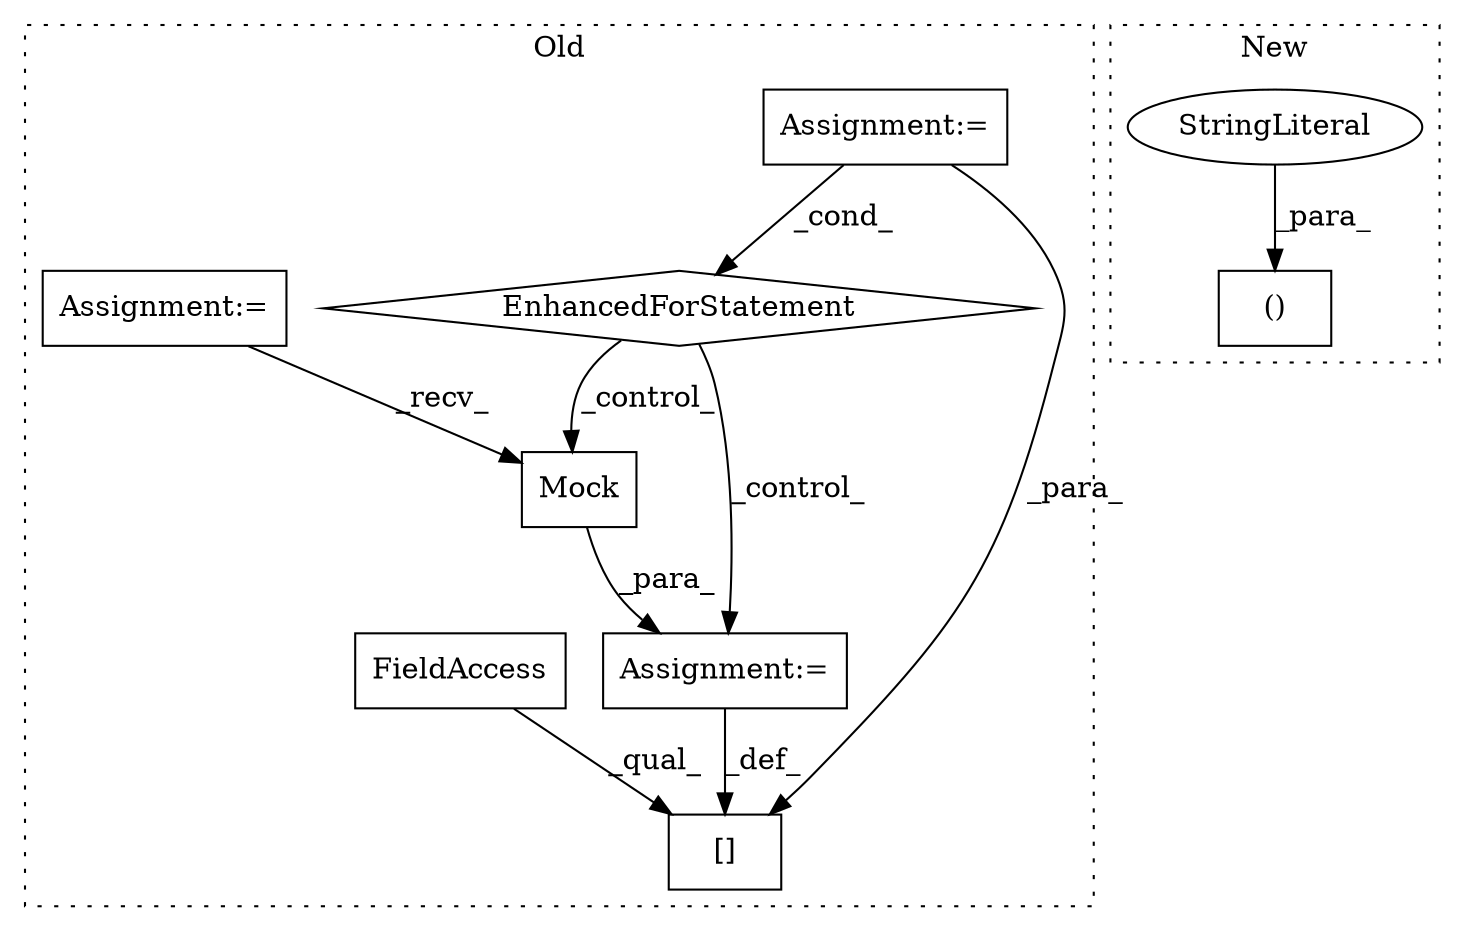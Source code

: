 digraph G {
subgraph cluster0 {
1 [label="Mock" a="32" s="1009" l="6" shape="box"];
3 [label="Assignment:=" a="7" s="1003" l="1" shape="box"];
4 [label="EnhancedForStatement" a="70" s="889,972" l="53,2" shape="diamond"];
5 [label="[]" a="2" s="982,1002" l="12,1" shape="box"];
6 [label="Assignment:=" a="7" s="809" l="1" shape="box"];
7 [label="Assignment:=" a="7" s="550" l="4" shape="box"];
9 [label="FieldAccess" a="22" s="982" l="11" shape="box"];
label = "Old";
style="dotted";
}
subgraph cluster1 {
2 [label="()" a="106" s="755" l="29" shape="box"];
8 [label="StringLiteral" a="45" s="779" l="5" shape="ellipse"];
label = "New";
style="dotted";
}
1 -> 3 [label="_para_"];
3 -> 5 [label="_def_"];
4 -> 3 [label="_control_"];
4 -> 1 [label="_control_"];
6 -> 4 [label="_cond_"];
6 -> 5 [label="_para_"];
7 -> 1 [label="_recv_"];
8 -> 2 [label="_para_"];
9 -> 5 [label="_qual_"];
}